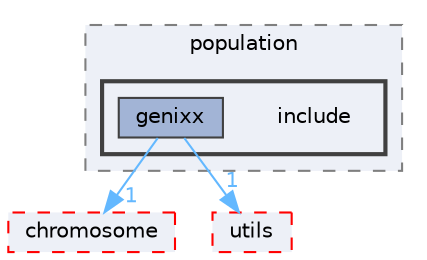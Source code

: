 digraph "lib/population/include"
{
 // LATEX_PDF_SIZE
  bgcolor="transparent";
  edge [fontname=Helvetica,fontsize=10,labelfontname=Helvetica,labelfontsize=10];
  node [fontname=Helvetica,fontsize=10,shape=box,height=0.2,width=0.4];
  compound=true
  subgraph clusterdir_6e380214a40d15c3f3c80c4f7c122ba3 {
    graph [ bgcolor="#edf0f7", pencolor="grey50", label="population", fontname=Helvetica,fontsize=10 style="filled,dashed", URL="dir_6e380214a40d15c3f3c80c4f7c122ba3.html",tooltip=""]
  subgraph clusterdir_4f7908d82a8f0b4980ef77791422afbb {
    graph [ bgcolor="#edf0f7", pencolor="grey25", label="", fontname=Helvetica,fontsize=10 style="filled,bold", URL="dir_4f7908d82a8f0b4980ef77791422afbb.html",tooltip=""]
    dir_4f7908d82a8f0b4980ef77791422afbb [shape=plaintext, label="include"];
  dir_667d0448f1ce204485dfa2cdc50c9cf3 [label="genixx", fillcolor="#a2b4d6", color="grey25", style="filled", URL="dir_667d0448f1ce204485dfa2cdc50c9cf3.html",tooltip=""];
  }
  }
  dir_28bd77c38ae26718d4d5cff1fc81c55c [label="chromosome", fillcolor="#edf0f7", color="red", style="filled,dashed", URL="dir_28bd77c38ae26718d4d5cff1fc81c55c.html",tooltip=""];
  dir_4ce02b87227cef1244bdd1fa3b12a08b [label="utils", fillcolor="#edf0f7", color="red", style="filled,dashed", URL="dir_4ce02b87227cef1244bdd1fa3b12a08b.html",tooltip=""];
  dir_667d0448f1ce204485dfa2cdc50c9cf3->dir_28bd77c38ae26718d4d5cff1fc81c55c [headlabel="1", labeldistance=1.5 headhref="dir_000006_000000.html" color="steelblue1" fontcolor="steelblue1"];
  dir_667d0448f1ce204485dfa2cdc50c9cf3->dir_4ce02b87227cef1244bdd1fa3b12a08b [headlabel="1", labeldistance=1.5 headhref="dir_000006_000016.html" color="steelblue1" fontcolor="steelblue1"];
}
